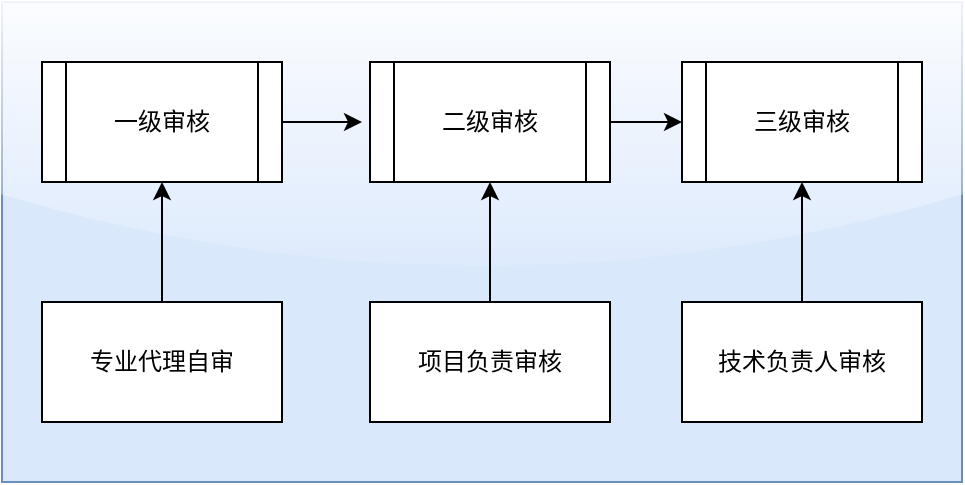 <mxfile version="22.1.11" type="github">
  <diagram name="第 1 页" id="Pw2Rt3yeFEb-aYBZEZ-E">
    <mxGraphModel dx="695" dy="440" grid="1" gridSize="10" guides="1" tooltips="1" connect="1" arrows="1" fold="1" page="1" pageScale="1" pageWidth="827" pageHeight="1169" math="0" shadow="0">
      <root>
        <mxCell id="0" />
        <mxCell id="1" parent="0" />
        <mxCell id="EP2WrfBbjCN14_dutKTK-12" value="" style="rounded=0;whiteSpace=wrap;html=1;fillColor=#dae8fc;strokeColor=#6c8ebf;shadow=0;glass=1;" vertex="1" parent="1">
          <mxGeometry x="230" y="120" width="480" height="240" as="geometry" />
        </mxCell>
        <mxCell id="EP2WrfBbjCN14_dutKTK-7" style="edgeStyle=orthogonalEdgeStyle;rounded=0;orthogonalLoop=1;jettySize=auto;html=1;exitX=1;exitY=0.5;exitDx=0;exitDy=0;" edge="1" parent="1" source="EP2WrfBbjCN14_dutKTK-1">
          <mxGeometry relative="1" as="geometry">
            <mxPoint x="410" y="180" as="targetPoint" />
          </mxGeometry>
        </mxCell>
        <mxCell id="EP2WrfBbjCN14_dutKTK-1" value="一级审核" style="shape=process;whiteSpace=wrap;html=1;backgroundOutline=1;" vertex="1" parent="1">
          <mxGeometry x="250" y="150" width="120" height="60" as="geometry" />
        </mxCell>
        <mxCell id="EP2WrfBbjCN14_dutKTK-8" style="edgeStyle=orthogonalEdgeStyle;rounded=0;orthogonalLoop=1;jettySize=auto;html=1;exitX=1;exitY=0.5;exitDx=0;exitDy=0;entryX=0;entryY=0.5;entryDx=0;entryDy=0;" edge="1" parent="1" source="EP2WrfBbjCN14_dutKTK-2" target="EP2WrfBbjCN14_dutKTK-3">
          <mxGeometry relative="1" as="geometry" />
        </mxCell>
        <mxCell id="EP2WrfBbjCN14_dutKTK-2" value="二级审核" style="shape=process;whiteSpace=wrap;html=1;backgroundOutline=1;" vertex="1" parent="1">
          <mxGeometry x="414" y="150" width="120" height="60" as="geometry" />
        </mxCell>
        <mxCell id="EP2WrfBbjCN14_dutKTK-3" value="三级审核" style="shape=process;whiteSpace=wrap;html=1;backgroundOutline=1;" vertex="1" parent="1">
          <mxGeometry x="570" y="150" width="120" height="60" as="geometry" />
        </mxCell>
        <mxCell id="EP2WrfBbjCN14_dutKTK-9" style="edgeStyle=orthogonalEdgeStyle;rounded=0;orthogonalLoop=1;jettySize=auto;html=1;exitX=0.5;exitY=0;exitDx=0;exitDy=0;entryX=0.5;entryY=1;entryDx=0;entryDy=0;" edge="1" parent="1" source="EP2WrfBbjCN14_dutKTK-4" target="EP2WrfBbjCN14_dutKTK-1">
          <mxGeometry relative="1" as="geometry" />
        </mxCell>
        <mxCell id="EP2WrfBbjCN14_dutKTK-4" value="专业代理自审" style="rounded=0;whiteSpace=wrap;html=1;" vertex="1" parent="1">
          <mxGeometry x="250" y="270" width="120" height="60" as="geometry" />
        </mxCell>
        <mxCell id="EP2WrfBbjCN14_dutKTK-10" style="edgeStyle=orthogonalEdgeStyle;rounded=0;orthogonalLoop=1;jettySize=auto;html=1;exitX=0.5;exitY=0;exitDx=0;exitDy=0;entryX=0.5;entryY=1;entryDx=0;entryDy=0;" edge="1" parent="1" source="EP2WrfBbjCN14_dutKTK-5" target="EP2WrfBbjCN14_dutKTK-2">
          <mxGeometry relative="1" as="geometry" />
        </mxCell>
        <mxCell id="EP2WrfBbjCN14_dutKTK-5" value="项目负责审核" style="rounded=0;whiteSpace=wrap;html=1;" vertex="1" parent="1">
          <mxGeometry x="414" y="270" width="120" height="60" as="geometry" />
        </mxCell>
        <mxCell id="EP2WrfBbjCN14_dutKTK-11" style="edgeStyle=orthogonalEdgeStyle;rounded=0;orthogonalLoop=1;jettySize=auto;html=1;exitX=0.5;exitY=0;exitDx=0;exitDy=0;entryX=0.5;entryY=1;entryDx=0;entryDy=0;" edge="1" parent="1" source="EP2WrfBbjCN14_dutKTK-6" target="EP2WrfBbjCN14_dutKTK-3">
          <mxGeometry relative="1" as="geometry" />
        </mxCell>
        <mxCell id="EP2WrfBbjCN14_dutKTK-6" value="技术负责人审核" style="rounded=0;whiteSpace=wrap;html=1;" vertex="1" parent="1">
          <mxGeometry x="570" y="270" width="120" height="60" as="geometry" />
        </mxCell>
      </root>
    </mxGraphModel>
  </diagram>
</mxfile>
